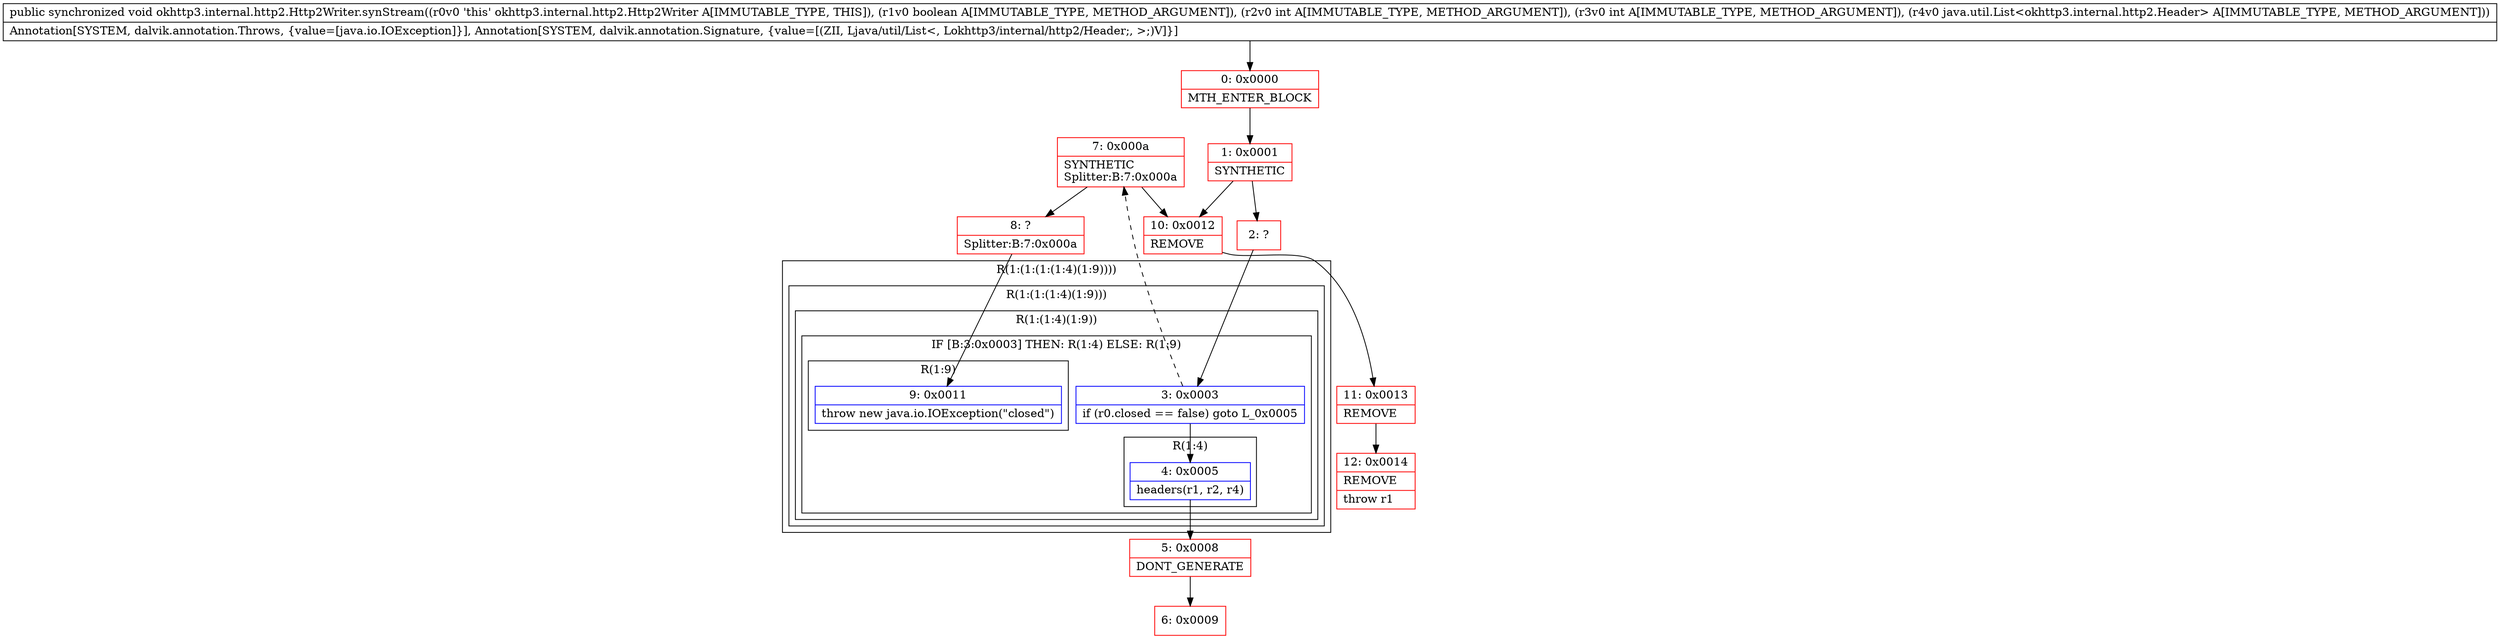 digraph "CFG forokhttp3.internal.http2.Http2Writer.synStream(ZIILjava\/util\/List;)V" {
subgraph cluster_Region_208741424 {
label = "R(1:(1:(1:(1:4)(1:9))))";
node [shape=record,color=blue];
subgraph cluster_Region_2123160307 {
label = "R(1:(1:(1:4)(1:9)))";
node [shape=record,color=blue];
subgraph cluster_Region_888747846 {
label = "R(1:(1:4)(1:9))";
node [shape=record,color=blue];
subgraph cluster_IfRegion_1154371962 {
label = "IF [B:3:0x0003] THEN: R(1:4) ELSE: R(1:9)";
node [shape=record,color=blue];
Node_3 [shape=record,label="{3\:\ 0x0003|if (r0.closed == false) goto L_0x0005\l}"];
subgraph cluster_Region_1092337015 {
label = "R(1:4)";
node [shape=record,color=blue];
Node_4 [shape=record,label="{4\:\ 0x0005|headers(r1, r2, r4)\l}"];
}
subgraph cluster_Region_1498983653 {
label = "R(1:9)";
node [shape=record,color=blue];
Node_9 [shape=record,label="{9\:\ 0x0011|throw new java.io.IOException(\"closed\")\l}"];
}
}
}
}
}
Node_0 [shape=record,color=red,label="{0\:\ 0x0000|MTH_ENTER_BLOCK\l}"];
Node_1 [shape=record,color=red,label="{1\:\ 0x0001|SYNTHETIC\l}"];
Node_2 [shape=record,color=red,label="{2\:\ ?}"];
Node_5 [shape=record,color=red,label="{5\:\ 0x0008|DONT_GENERATE\l}"];
Node_6 [shape=record,color=red,label="{6\:\ 0x0009}"];
Node_7 [shape=record,color=red,label="{7\:\ 0x000a|SYNTHETIC\lSplitter:B:7:0x000a\l}"];
Node_8 [shape=record,color=red,label="{8\:\ ?|Splitter:B:7:0x000a\l}"];
Node_10 [shape=record,color=red,label="{10\:\ 0x0012|REMOVE\l}"];
Node_11 [shape=record,color=red,label="{11\:\ 0x0013|REMOVE\l}"];
Node_12 [shape=record,color=red,label="{12\:\ 0x0014|REMOVE\l|throw r1\l}"];
MethodNode[shape=record,label="{public synchronized void okhttp3.internal.http2.Http2Writer.synStream((r0v0 'this' okhttp3.internal.http2.Http2Writer A[IMMUTABLE_TYPE, THIS]), (r1v0 boolean A[IMMUTABLE_TYPE, METHOD_ARGUMENT]), (r2v0 int A[IMMUTABLE_TYPE, METHOD_ARGUMENT]), (r3v0 int A[IMMUTABLE_TYPE, METHOD_ARGUMENT]), (r4v0 java.util.List\<okhttp3.internal.http2.Header\> A[IMMUTABLE_TYPE, METHOD_ARGUMENT]))  | Annotation[SYSTEM, dalvik.annotation.Throws, \{value=[java.io.IOException]\}], Annotation[SYSTEM, dalvik.annotation.Signature, \{value=[(ZII, Ljava\/util\/List\<, Lokhttp3\/internal\/http2\/Header;, \>;)V]\}]\l}"];
MethodNode -> Node_0;
Node_3 -> Node_4;
Node_3 -> Node_7[style=dashed];
Node_4 -> Node_5;
Node_0 -> Node_1;
Node_1 -> Node_2;
Node_1 -> Node_10;
Node_2 -> Node_3;
Node_5 -> Node_6;
Node_7 -> Node_8;
Node_7 -> Node_10;
Node_8 -> Node_9;
Node_10 -> Node_11;
Node_11 -> Node_12;
}

